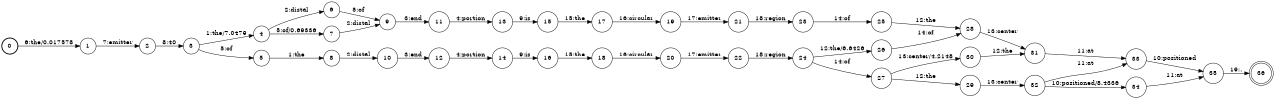 digraph FST {
rankdir = LR;
size = "8.5,11";
label = "";
center = 1;
orientation = Portrait;
ranksep = "0.4";
nodesep = "0.25";
0 [label = "0", shape = circle, style = bold, fontsize = 14]
	0 -> 1 [label = "6:the/0.017578", fontsize = 14];
1 [label = "1", shape = circle, style = solid, fontsize = 14]
	1 -> 2 [label = "7:emitter", fontsize = 14];
2 [label = "2", shape = circle, style = solid, fontsize = 14]
	2 -> 3 [label = "8:40", fontsize = 14];
3 [label = "3", shape = circle, style = solid, fontsize = 14]
	3 -> 5 [label = "5:of", fontsize = 14];
	3 -> 4 [label = "1:the/7.0479", fontsize = 14];
4 [label = "4", shape = circle, style = solid, fontsize = 14]
	4 -> 6 [label = "2:distal", fontsize = 14];
	4 -> 7 [label = "5:of/0.69336", fontsize = 14];
5 [label = "5", shape = circle, style = solid, fontsize = 14]
	5 -> 8 [label = "1:the", fontsize = 14];
6 [label = "6", shape = circle, style = solid, fontsize = 14]
	6 -> 9 [label = "5:of", fontsize = 14];
7 [label = "7", shape = circle, style = solid, fontsize = 14]
	7 -> 9 [label = "2:distal", fontsize = 14];
8 [label = "8", shape = circle, style = solid, fontsize = 14]
	8 -> 10 [label = "2:distal", fontsize = 14];
9 [label = "9", shape = circle, style = solid, fontsize = 14]
	9 -> 11 [label = "3:end", fontsize = 14];
10 [label = "10", shape = circle, style = solid, fontsize = 14]
	10 -> 12 [label = "3:end", fontsize = 14];
11 [label = "11", shape = circle, style = solid, fontsize = 14]
	11 -> 13 [label = "4:portion", fontsize = 14];
12 [label = "12", shape = circle, style = solid, fontsize = 14]
	12 -> 14 [label = "4:portion", fontsize = 14];
13 [label = "13", shape = circle, style = solid, fontsize = 14]
	13 -> 15 [label = "9:is", fontsize = 14];
14 [label = "14", shape = circle, style = solid, fontsize = 14]
	14 -> 16 [label = "9:is", fontsize = 14];
15 [label = "15", shape = circle, style = solid, fontsize = 14]
	15 -> 17 [label = "15:the", fontsize = 14];
16 [label = "16", shape = circle, style = solid, fontsize = 14]
	16 -> 18 [label = "15:the", fontsize = 14];
17 [label = "17", shape = circle, style = solid, fontsize = 14]
	17 -> 19 [label = "16:circular", fontsize = 14];
18 [label = "18", shape = circle, style = solid, fontsize = 14]
	18 -> 20 [label = "16:circular", fontsize = 14];
19 [label = "19", shape = circle, style = solid, fontsize = 14]
	19 -> 21 [label = "17:emitter", fontsize = 14];
20 [label = "20", shape = circle, style = solid, fontsize = 14]
	20 -> 22 [label = "17:emitter", fontsize = 14];
21 [label = "21", shape = circle, style = solid, fontsize = 14]
	21 -> 23 [label = "18:region", fontsize = 14];
22 [label = "22", shape = circle, style = solid, fontsize = 14]
	22 -> 24 [label = "18:region", fontsize = 14];
23 [label = "23", shape = circle, style = solid, fontsize = 14]
	23 -> 25 [label = "14:of", fontsize = 14];
24 [label = "24", shape = circle, style = solid, fontsize = 14]
	24 -> 27 [label = "14:of", fontsize = 14];
	24 -> 26 [label = "12:the/6.6426", fontsize = 14];
25 [label = "25", shape = circle, style = solid, fontsize = 14]
	25 -> 28 [label = "12:the", fontsize = 14];
26 [label = "26", shape = circle, style = solid, fontsize = 14]
	26 -> 28 [label = "14:of", fontsize = 14];
27 [label = "27", shape = circle, style = solid, fontsize = 14]
	27 -> 29 [label = "12:the", fontsize = 14];
	27 -> 30 [label = "13:center/4.2148", fontsize = 14];
28 [label = "28", shape = circle, style = solid, fontsize = 14]
	28 -> 31 [label = "13:center", fontsize = 14];
29 [label = "29", shape = circle, style = solid, fontsize = 14]
	29 -> 32 [label = "13:center", fontsize = 14];
30 [label = "30", shape = circle, style = solid, fontsize = 14]
	30 -> 31 [label = "12:the", fontsize = 14];
31 [label = "31", shape = circle, style = solid, fontsize = 14]
	31 -> 33 [label = "11:at", fontsize = 14];
32 [label = "32", shape = circle, style = solid, fontsize = 14]
	32 -> 34 [label = "10:positioned/8.4336", fontsize = 14];
	32 -> 33 [label = "11:at", fontsize = 14];
33 [label = "33", shape = circle, style = solid, fontsize = 14]
	33 -> 35 [label = "10:positioned", fontsize = 14];
34 [label = "34", shape = circle, style = solid, fontsize = 14]
	34 -> 35 [label = "11:at", fontsize = 14];
35 [label = "35", shape = circle, style = solid, fontsize = 14]
	35 -> 36 [label = "19:.", fontsize = 14];
36 [label = "36", shape = doublecircle, style = solid, fontsize = 14]
}
